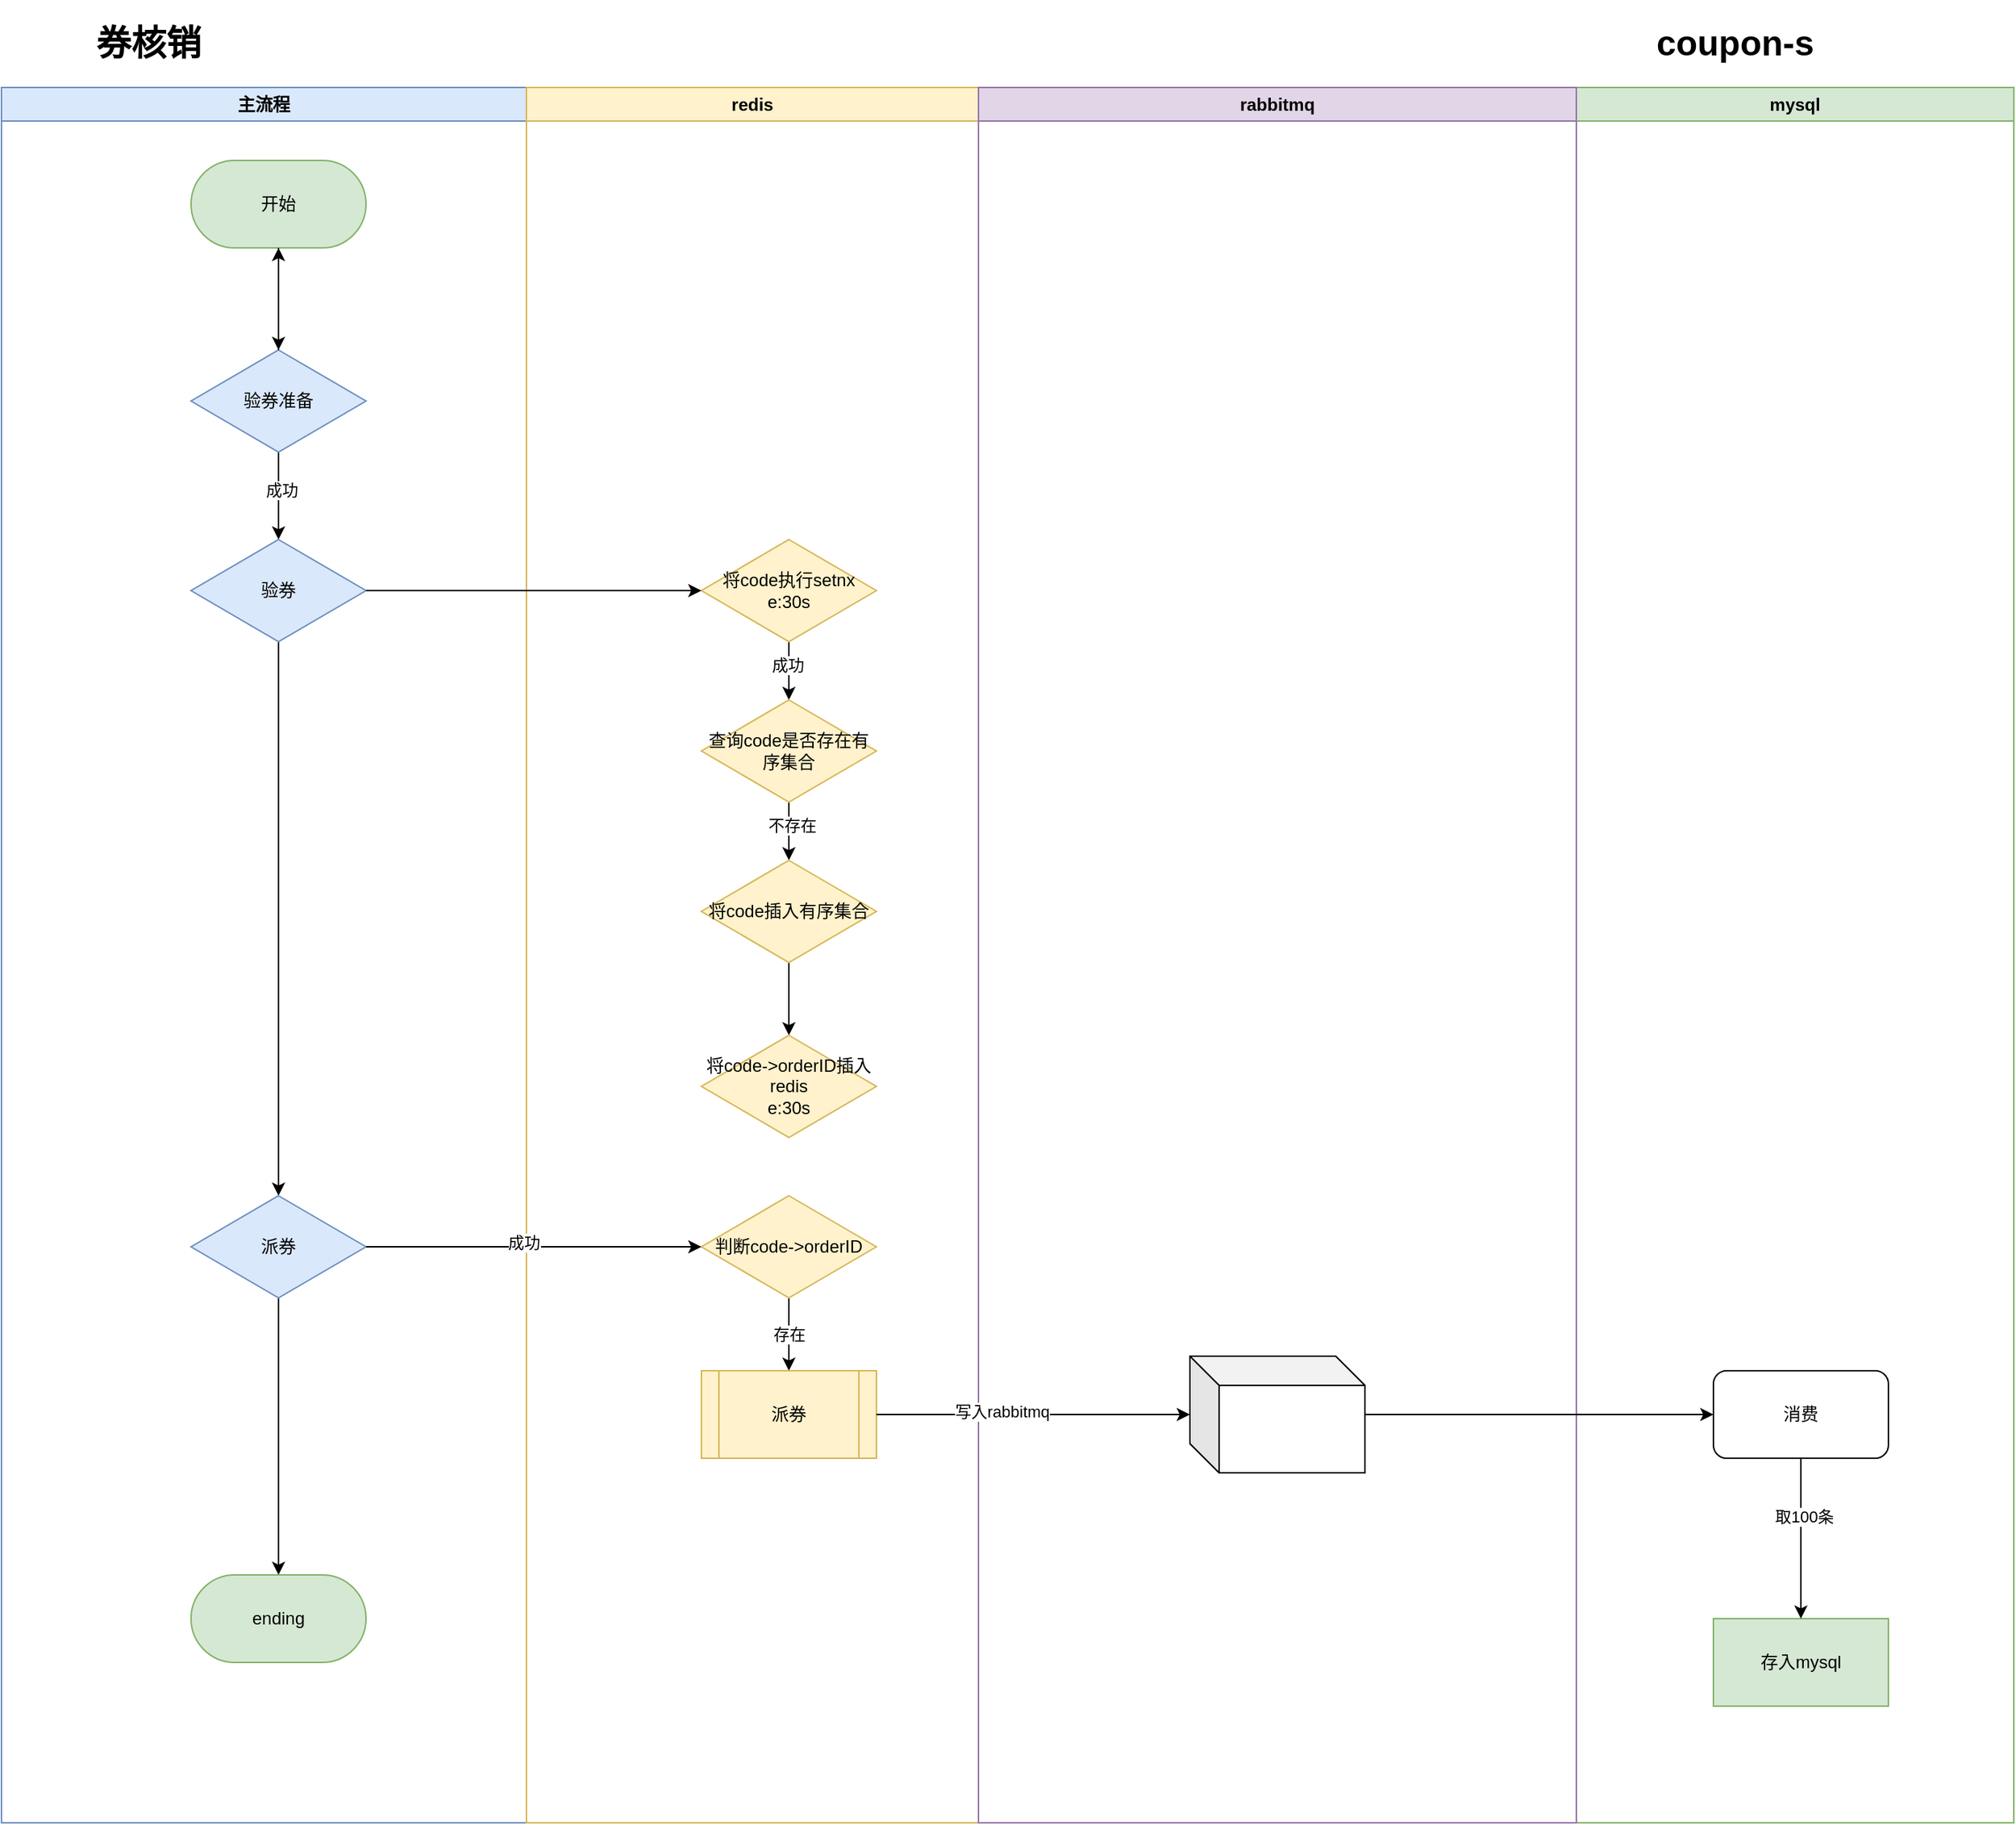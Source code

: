<mxfile version="24.7.17">
  <diagram name="第 1 页" id="9qalYlBnHVuoMHJrbcrD">
    <mxGraphModel dx="1375" dy="2558" grid="1" gridSize="10" guides="1" tooltips="1" connect="1" arrows="1" fold="1" page="1" pageScale="1" pageWidth="827" pageHeight="1169" math="0" shadow="0">
      <root>
        <mxCell id="0" />
        <mxCell id="1" parent="0" />
        <mxCell id="GuGhAcRaihH_NDtZ5HGc-42" value="&lt;h1&gt;券核销&lt;/h1&gt;" style="text;html=1;strokeColor=none;fillColor=none;spacing=5;spacingTop=-20;whiteSpace=wrap;overflow=hidden;rounded=0;" parent="1" vertex="1">
          <mxGeometry x="1714" y="-1040" width="190" height="120" as="geometry" />
        </mxCell>
        <mxCell id="GuGhAcRaihH_NDtZ5HGc-43" value="主流程" style="swimlane;whiteSpace=wrap;html=1;fillColor=#dae8fc;strokeColor=#6c8ebf;" parent="1" vertex="1">
          <mxGeometry x="1654" y="-990" width="360" height="1190" as="geometry" />
        </mxCell>
        <mxCell id="GuGhAcRaihH_NDtZ5HGc-44" style="edgeStyle=orthogonalEdgeStyle;rounded=0;orthogonalLoop=1;jettySize=auto;html=1;exitX=0.5;exitY=1;exitDx=0;exitDy=0;" parent="GuGhAcRaihH_NDtZ5HGc-43" edge="1">
          <mxGeometry relative="1" as="geometry">
            <mxPoint x="190" y="240" as="sourcePoint" />
            <mxPoint x="190" y="240" as="targetPoint" />
          </mxGeometry>
        </mxCell>
        <mxCell id="GuGhAcRaihH_NDtZ5HGc-45" value="" style="edgeStyle=orthogonalEdgeStyle;rounded=0;orthogonalLoop=1;jettySize=auto;html=1;" parent="GuGhAcRaihH_NDtZ5HGc-43" source="GuGhAcRaihH_NDtZ5HGc-47" target="GuGhAcRaihH_NDtZ5HGc-49" edge="1">
          <mxGeometry relative="1" as="geometry" />
        </mxCell>
        <mxCell id="GuGhAcRaihH_NDtZ5HGc-46" value="成功" style="edgeLabel;html=1;align=center;verticalAlign=middle;resizable=0;points=[];" parent="GuGhAcRaihH_NDtZ5HGc-45" vertex="1" connectable="0">
          <mxGeometry x="-0.133" y="2" relative="1" as="geometry">
            <mxPoint as="offset" />
          </mxGeometry>
        </mxCell>
        <mxCell id="GuGhAcRaihH_NDtZ5HGc-47" value="验券准备" style="rhombus;whiteSpace=wrap;html=1;fillColor=#dae8fc;strokeColor=#6c8ebf;" parent="GuGhAcRaihH_NDtZ5HGc-43" vertex="1">
          <mxGeometry x="130" y="180" width="120" height="70" as="geometry" />
        </mxCell>
        <mxCell id="GuGhAcRaihH_NDtZ5HGc-48" value="" style="edgeStyle=orthogonalEdgeStyle;rounded=0;orthogonalLoop=1;jettySize=auto;html=1;" parent="GuGhAcRaihH_NDtZ5HGc-43" source="GuGhAcRaihH_NDtZ5HGc-49" target="GuGhAcRaihH_NDtZ5HGc-51" edge="1">
          <mxGeometry relative="1" as="geometry" />
        </mxCell>
        <mxCell id="GuGhAcRaihH_NDtZ5HGc-49" value="验券" style="rhombus;whiteSpace=wrap;html=1;fillColor=#dae8fc;strokeColor=#6c8ebf;" parent="GuGhAcRaihH_NDtZ5HGc-43" vertex="1">
          <mxGeometry x="130" y="310" width="120" height="70" as="geometry" />
        </mxCell>
        <mxCell id="GuGhAcRaihH_NDtZ5HGc-50" value="" style="edgeStyle=orthogonalEdgeStyle;rounded=0;orthogonalLoop=1;jettySize=auto;html=1;" parent="GuGhAcRaihH_NDtZ5HGc-43" source="GuGhAcRaihH_NDtZ5HGc-51" target="GuGhAcRaihH_NDtZ5HGc-52" edge="1">
          <mxGeometry relative="1" as="geometry" />
        </mxCell>
        <mxCell id="GuGhAcRaihH_NDtZ5HGc-51" value="派券" style="rhombus;whiteSpace=wrap;html=1;fillColor=#dae8fc;strokeColor=#6c8ebf;" parent="GuGhAcRaihH_NDtZ5HGc-43" vertex="1">
          <mxGeometry x="130" y="760" width="120" height="70" as="geometry" />
        </mxCell>
        <mxCell id="GuGhAcRaihH_NDtZ5HGc-52" value="ending" style="rounded=1;whiteSpace=wrap;html=1;arcSize=50;fillColor=#d5e8d4;strokeColor=#82b366;" parent="GuGhAcRaihH_NDtZ5HGc-43" vertex="1">
          <mxGeometry x="130" y="1020" width="120" height="60" as="geometry" />
        </mxCell>
        <mxCell id="GuGhAcRaihH_NDtZ5HGc-53" value="开始" style="rounded=1;whiteSpace=wrap;html=1;arcSize=50;fillColor=#d5e8d4;strokeColor=#82b366;" parent="GuGhAcRaihH_NDtZ5HGc-43" vertex="1">
          <mxGeometry x="130" y="50" width="120" height="60" as="geometry" />
        </mxCell>
        <mxCell id="GuGhAcRaihH_NDtZ5HGc-54" value="" style="edgeStyle=orthogonalEdgeStyle;rounded=0;orthogonalLoop=1;jettySize=auto;html=1;" parent="GuGhAcRaihH_NDtZ5HGc-43" source="GuGhAcRaihH_NDtZ5HGc-53" target="GuGhAcRaihH_NDtZ5HGc-47" edge="1">
          <mxGeometry relative="1" as="geometry" />
        </mxCell>
        <mxCell id="GuGhAcRaihH_NDtZ5HGc-55" value="" style="edgeStyle=orthogonalEdgeStyle;rounded=0;orthogonalLoop=1;jettySize=auto;html=1;" parent="GuGhAcRaihH_NDtZ5HGc-43" source="GuGhAcRaihH_NDtZ5HGc-47" target="GuGhAcRaihH_NDtZ5HGc-53" edge="1">
          <mxGeometry relative="1" as="geometry" />
        </mxCell>
        <mxCell id="GuGhAcRaihH_NDtZ5HGc-56" value="redis" style="swimlane;whiteSpace=wrap;html=1;fillColor=#fff2cc;strokeColor=#d6b656;" parent="1" vertex="1">
          <mxGeometry x="2014" y="-990" width="310" height="1190" as="geometry" />
        </mxCell>
        <mxCell id="GuGhAcRaihH_NDtZ5HGc-57" value="" style="edgeStyle=orthogonalEdgeStyle;rounded=0;orthogonalLoop=1;jettySize=auto;html=1;" parent="GuGhAcRaihH_NDtZ5HGc-56" source="GuGhAcRaihH_NDtZ5HGc-59" target="GuGhAcRaihH_NDtZ5HGc-62" edge="1">
          <mxGeometry relative="1" as="geometry" />
        </mxCell>
        <mxCell id="GuGhAcRaihH_NDtZ5HGc-58" value="成功" style="edgeLabel;html=1;align=center;verticalAlign=middle;resizable=0;points=[];" parent="GuGhAcRaihH_NDtZ5HGc-57" vertex="1" connectable="0">
          <mxGeometry x="-0.188" y="-1" relative="1" as="geometry">
            <mxPoint as="offset" />
          </mxGeometry>
        </mxCell>
        <mxCell id="GuGhAcRaihH_NDtZ5HGc-59" value="将code执行setnx&lt;br&gt;e:30s" style="rhombus;whiteSpace=wrap;html=1;fillColor=#fff2cc;strokeColor=#d6b656;" parent="GuGhAcRaihH_NDtZ5HGc-56" vertex="1">
          <mxGeometry x="120" y="310" width="120" height="70" as="geometry" />
        </mxCell>
        <mxCell id="GuGhAcRaihH_NDtZ5HGc-60" value="" style="edgeStyle=orthogonalEdgeStyle;rounded=0;orthogonalLoop=1;jettySize=auto;html=1;" parent="GuGhAcRaihH_NDtZ5HGc-56" source="GuGhAcRaihH_NDtZ5HGc-62" target="GuGhAcRaihH_NDtZ5HGc-64" edge="1">
          <mxGeometry relative="1" as="geometry" />
        </mxCell>
        <mxCell id="GuGhAcRaihH_NDtZ5HGc-61" value="不存在" style="edgeLabel;html=1;align=center;verticalAlign=middle;resizable=0;points=[];" parent="GuGhAcRaihH_NDtZ5HGc-60" vertex="1" connectable="0">
          <mxGeometry x="-0.212" y="2" relative="1" as="geometry">
            <mxPoint as="offset" />
          </mxGeometry>
        </mxCell>
        <mxCell id="GuGhAcRaihH_NDtZ5HGc-62" value="查询code是否存在有序集合" style="rhombus;whiteSpace=wrap;html=1;fillColor=#fff2cc;strokeColor=#d6b656;" parent="GuGhAcRaihH_NDtZ5HGc-56" vertex="1">
          <mxGeometry x="120" y="420" width="120" height="70" as="geometry" />
        </mxCell>
        <mxCell id="GuGhAcRaihH_NDtZ5HGc-63" value="" style="edgeStyle=orthogonalEdgeStyle;rounded=0;orthogonalLoop=1;jettySize=auto;html=1;" parent="GuGhAcRaihH_NDtZ5HGc-56" source="GuGhAcRaihH_NDtZ5HGc-64" target="GuGhAcRaihH_NDtZ5HGc-65" edge="1">
          <mxGeometry relative="1" as="geometry" />
        </mxCell>
        <mxCell id="GuGhAcRaihH_NDtZ5HGc-64" value="将code插入有序集合" style="rhombus;whiteSpace=wrap;html=1;fillColor=#fff2cc;strokeColor=#d6b656;" parent="GuGhAcRaihH_NDtZ5HGc-56" vertex="1">
          <mxGeometry x="120" y="530" width="120" height="70" as="geometry" />
        </mxCell>
        <mxCell id="GuGhAcRaihH_NDtZ5HGc-65" value="将code-&amp;gt;orderID插入&lt;br&gt;redis&lt;br&gt;e:30s" style="rhombus;whiteSpace=wrap;html=1;fillColor=#fff2cc;strokeColor=#d6b656;" parent="GuGhAcRaihH_NDtZ5HGc-56" vertex="1">
          <mxGeometry x="120" y="650" width="120" height="70" as="geometry" />
        </mxCell>
        <mxCell id="GuGhAcRaihH_NDtZ5HGc-66" value="存在" style="edgeStyle=orthogonalEdgeStyle;rounded=0;orthogonalLoop=1;jettySize=auto;html=1;" parent="GuGhAcRaihH_NDtZ5HGc-56" source="GuGhAcRaihH_NDtZ5HGc-67" target="GuGhAcRaihH_NDtZ5HGc-68" edge="1">
          <mxGeometry relative="1" as="geometry" />
        </mxCell>
        <mxCell id="GuGhAcRaihH_NDtZ5HGc-67" value="判断code-&amp;gt;orderID" style="rhombus;whiteSpace=wrap;html=1;fillColor=#fff2cc;strokeColor=#d6b656;" parent="GuGhAcRaihH_NDtZ5HGc-56" vertex="1">
          <mxGeometry x="120" y="760" width="120" height="70" as="geometry" />
        </mxCell>
        <mxCell id="GuGhAcRaihH_NDtZ5HGc-68" value="派券" style="shape=process;whiteSpace=wrap;html=1;backgroundOutline=1;fillColor=#fff2cc;strokeColor=#d6b656;" parent="GuGhAcRaihH_NDtZ5HGc-56" vertex="1">
          <mxGeometry x="120" y="880" width="120" height="60" as="geometry" />
        </mxCell>
        <mxCell id="GuGhAcRaihH_NDtZ5HGc-69" value="mysql" style="swimlane;whiteSpace=wrap;html=1;fillColor=#d5e8d4;strokeColor=#82b366;" parent="1" vertex="1">
          <mxGeometry x="2734" y="-990" width="300" height="1190" as="geometry" />
        </mxCell>
        <mxCell id="GuGhAcRaihH_NDtZ5HGc-70" value="存入mysql" style="whiteSpace=wrap;html=1;fillColor=#d5e8d4;strokeColor=#82b366;" parent="GuGhAcRaihH_NDtZ5HGc-69" vertex="1">
          <mxGeometry x="94" y="1050" width="120" height="60" as="geometry" />
        </mxCell>
        <mxCell id="GuGhAcRaihH_NDtZ5HGc-71" style="edgeStyle=orthogonalEdgeStyle;rounded=0;orthogonalLoop=1;jettySize=auto;html=1;entryX=0.5;entryY=0;entryDx=0;entryDy=0;" parent="GuGhAcRaihH_NDtZ5HGc-69" source="GuGhAcRaihH_NDtZ5HGc-73" target="GuGhAcRaihH_NDtZ5HGc-70" edge="1">
          <mxGeometry relative="1" as="geometry" />
        </mxCell>
        <mxCell id="GuGhAcRaihH_NDtZ5HGc-72" value="取100条" style="edgeLabel;html=1;align=center;verticalAlign=middle;resizable=0;points=[];" parent="GuGhAcRaihH_NDtZ5HGc-71" vertex="1" connectable="0">
          <mxGeometry x="-0.273" y="2" relative="1" as="geometry">
            <mxPoint as="offset" />
          </mxGeometry>
        </mxCell>
        <mxCell id="GuGhAcRaihH_NDtZ5HGc-73" value="消费" style="rounded=1;whiteSpace=wrap;html=1;" parent="GuGhAcRaihH_NDtZ5HGc-69" vertex="1">
          <mxGeometry x="94" y="880" width="120" height="60" as="geometry" />
        </mxCell>
        <mxCell id="GuGhAcRaihH_NDtZ5HGc-74" value="" style="edgeStyle=orthogonalEdgeStyle;rounded=0;orthogonalLoop=1;jettySize=auto;html=1;" parent="1" source="GuGhAcRaihH_NDtZ5HGc-49" target="GuGhAcRaihH_NDtZ5HGc-59" edge="1">
          <mxGeometry relative="1" as="geometry" />
        </mxCell>
        <mxCell id="GuGhAcRaihH_NDtZ5HGc-75" value="" style="edgeStyle=orthogonalEdgeStyle;rounded=0;orthogonalLoop=1;jettySize=auto;html=1;" parent="1" source="GuGhAcRaihH_NDtZ5HGc-51" target="GuGhAcRaihH_NDtZ5HGc-67" edge="1">
          <mxGeometry relative="1" as="geometry" />
        </mxCell>
        <mxCell id="GuGhAcRaihH_NDtZ5HGc-76" value="成功" style="edgeLabel;html=1;align=center;verticalAlign=middle;resizable=0;points=[];" parent="GuGhAcRaihH_NDtZ5HGc-75" vertex="1" connectable="0">
          <mxGeometry x="-0.061" y="3" relative="1" as="geometry">
            <mxPoint as="offset" />
          </mxGeometry>
        </mxCell>
        <mxCell id="GuGhAcRaihH_NDtZ5HGc-77" value="rabbitmq" style="swimlane;whiteSpace=wrap;html=1;fillColor=#e1d5e7;strokeColor=#9673a6;" parent="1" vertex="1">
          <mxGeometry x="2324" y="-990" width="410" height="1190" as="geometry" />
        </mxCell>
        <mxCell id="GuGhAcRaihH_NDtZ5HGc-78" value="" style="shape=cube;whiteSpace=wrap;html=1;boundedLbl=1;backgroundOutline=1;darkOpacity=0.05;darkOpacity2=0.1;" parent="GuGhAcRaihH_NDtZ5HGc-77" vertex="1">
          <mxGeometry x="145" y="870" width="120" height="80" as="geometry" />
        </mxCell>
        <mxCell id="GuGhAcRaihH_NDtZ5HGc-79" value="&lt;h1&gt;coupon-s&lt;/h1&gt;" style="text;html=1;strokeColor=none;fillColor=none;spacing=5;spacingTop=-20;whiteSpace=wrap;overflow=hidden;rounded=0;" parent="1" vertex="1">
          <mxGeometry x="2784" y="-1040" width="180" height="40" as="geometry" />
        </mxCell>
        <mxCell id="GuGhAcRaihH_NDtZ5HGc-80" style="edgeStyle=orthogonalEdgeStyle;rounded=0;orthogonalLoop=1;jettySize=auto;html=1;" parent="1" source="GuGhAcRaihH_NDtZ5HGc-68" target="GuGhAcRaihH_NDtZ5HGc-78" edge="1">
          <mxGeometry relative="1" as="geometry" />
        </mxCell>
        <mxCell id="GuGhAcRaihH_NDtZ5HGc-81" value="写入rabbitmq" style="edgeLabel;html=1;align=center;verticalAlign=middle;resizable=0;points=[];" parent="GuGhAcRaihH_NDtZ5HGc-80" vertex="1" connectable="0">
          <mxGeometry x="-0.204" y="2" relative="1" as="geometry">
            <mxPoint as="offset" />
          </mxGeometry>
        </mxCell>
        <mxCell id="GuGhAcRaihH_NDtZ5HGc-82" value="" style="edgeStyle=orthogonalEdgeStyle;rounded=0;orthogonalLoop=1;jettySize=auto;html=1;" parent="1" source="GuGhAcRaihH_NDtZ5HGc-78" target="GuGhAcRaihH_NDtZ5HGc-73" edge="1">
          <mxGeometry relative="1" as="geometry" />
        </mxCell>
      </root>
    </mxGraphModel>
  </diagram>
</mxfile>
